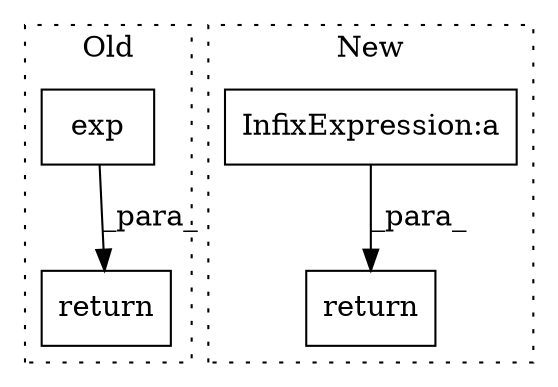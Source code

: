 digraph G {
subgraph cluster0 {
1 [label="exp" a="32" s="2527,2546" l="4,1" shape="box"];
3 [label="return" a="41" s="2584" l="7" shape="box"];
label = "Old";
style="dotted";
}
subgraph cluster1 {
2 [label="return" a="41" s="2490" l="7" shape="box"];
4 [label="InfixExpression:a" a="27" s="2500" l="3" shape="box"];
label = "New";
style="dotted";
}
1 -> 3 [label="_para_"];
4 -> 2 [label="_para_"];
}
